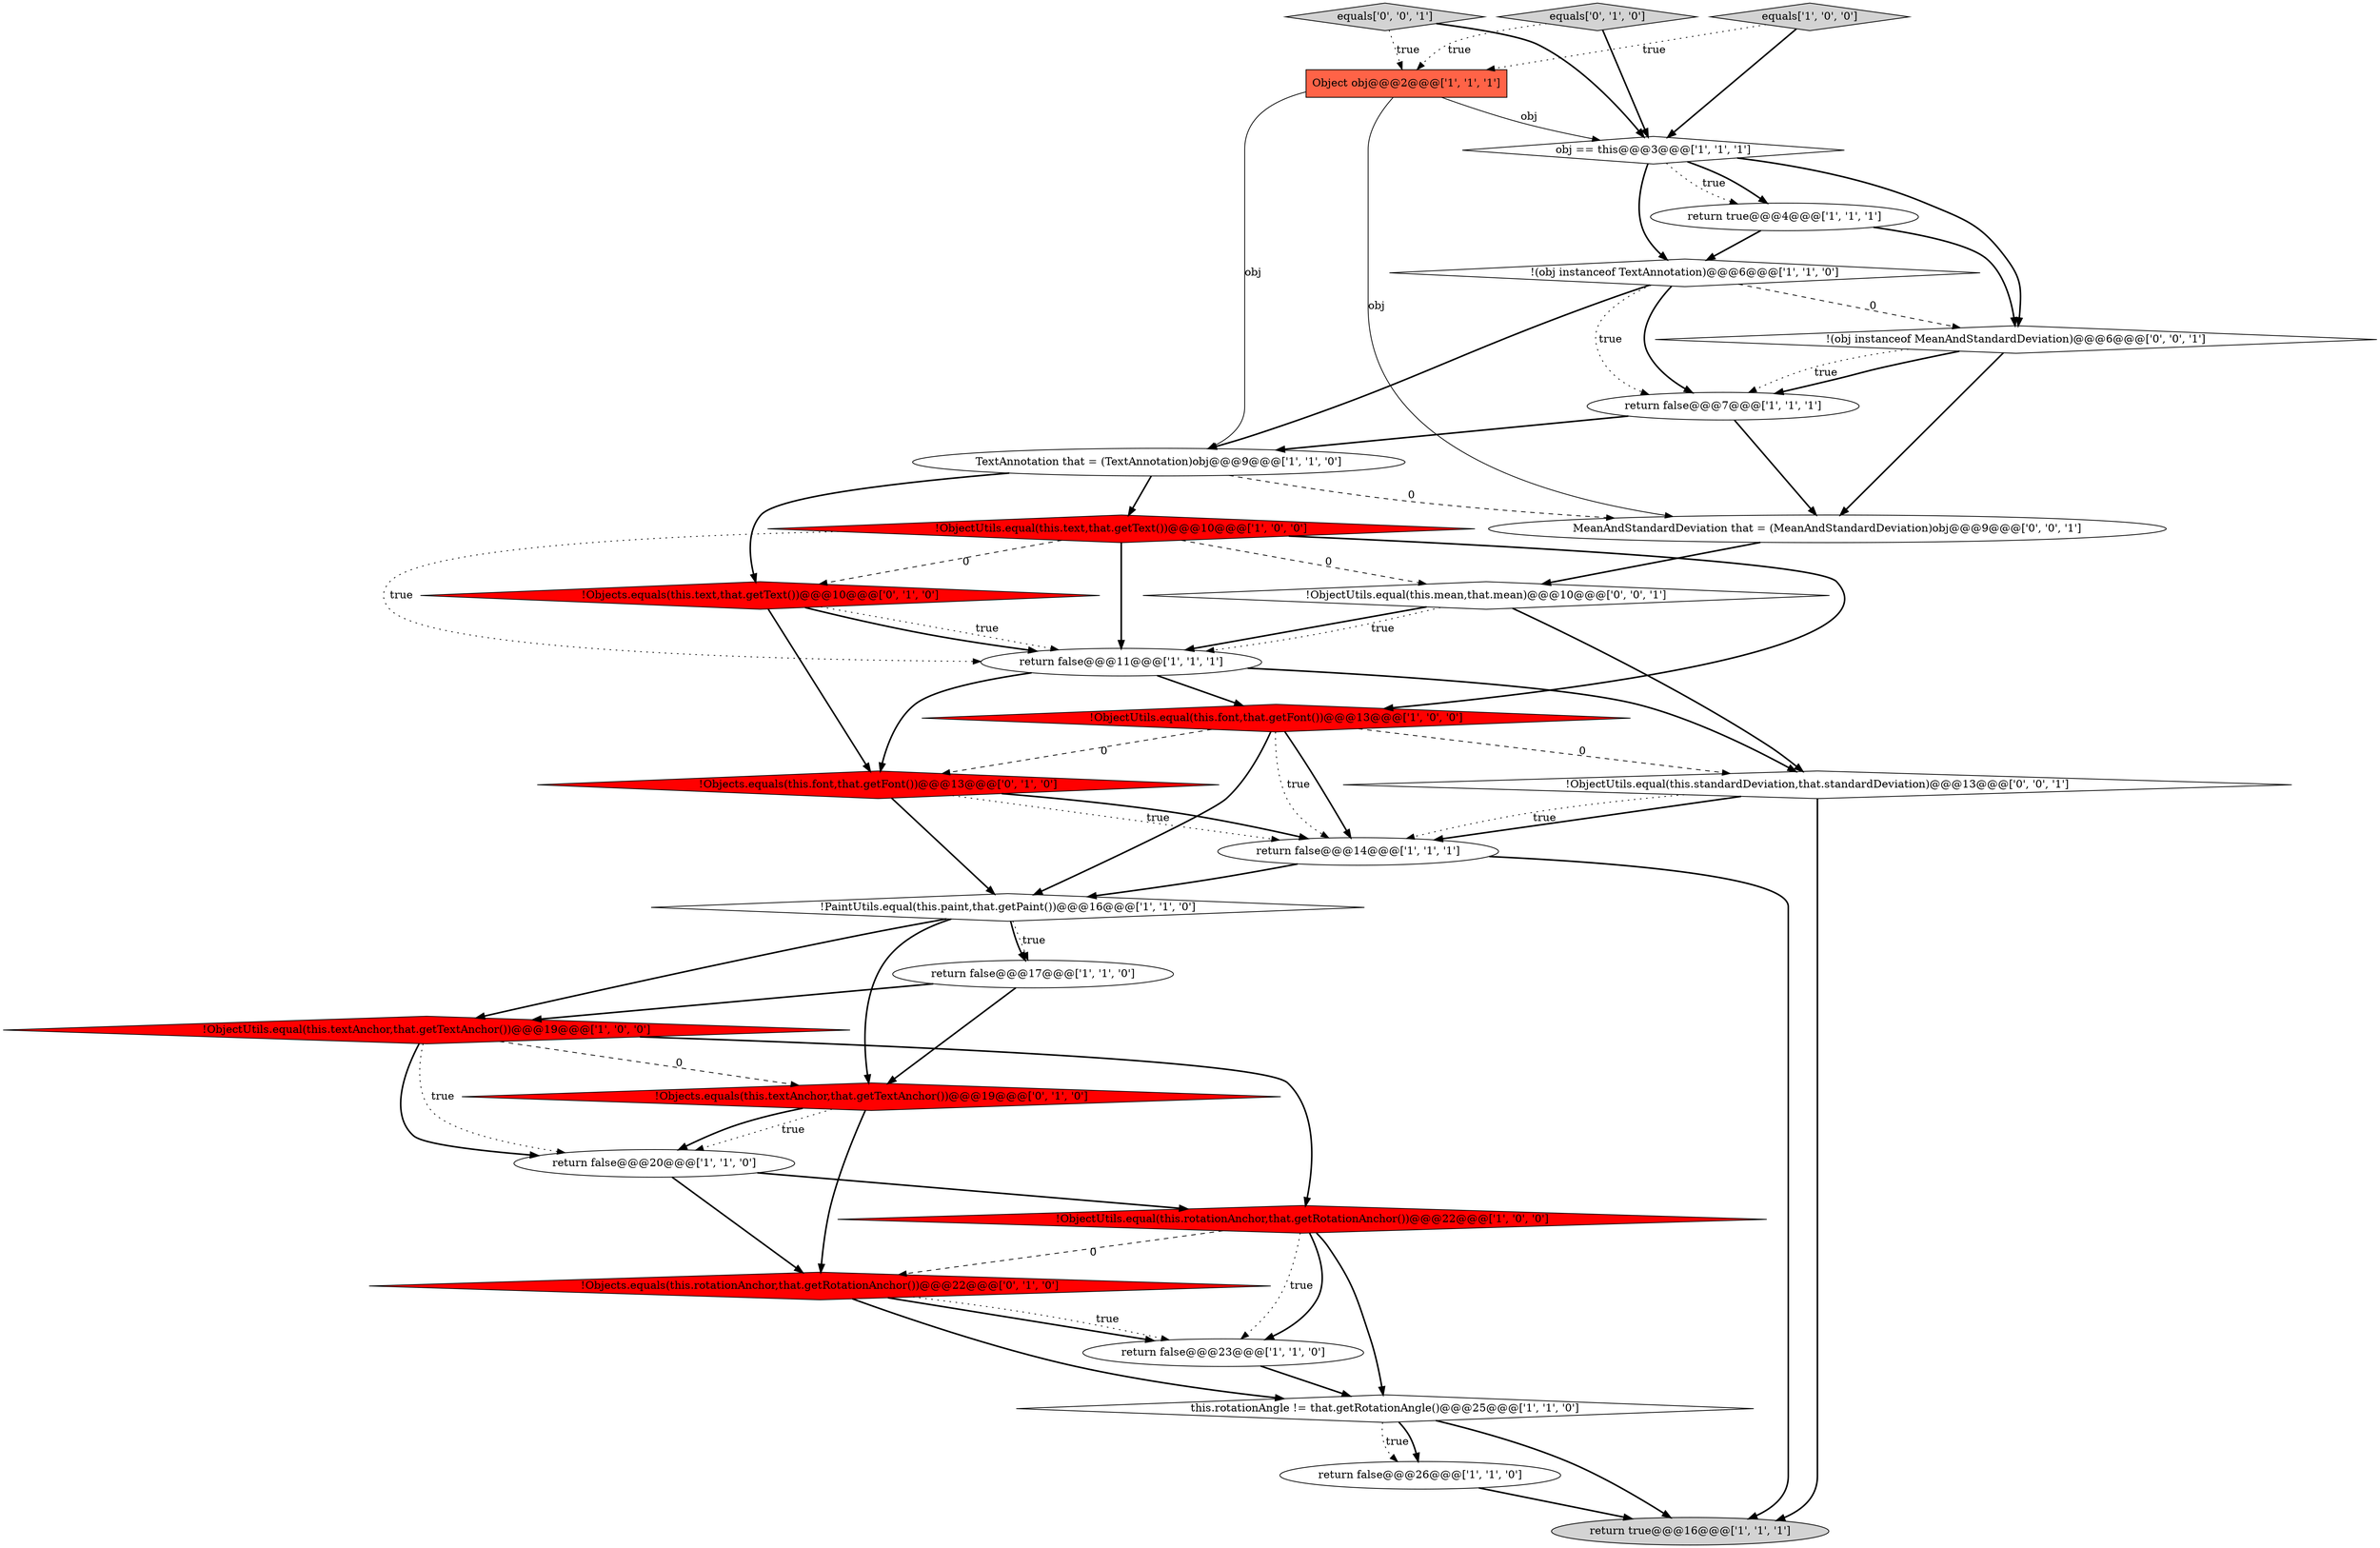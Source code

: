 digraph {
29 [style = filled, label = "!ObjectUtils.equal(this.mean,that.mean)@@@10@@@['0', '0', '1']", fillcolor = white, shape = diamond image = "AAA0AAABBB3BBB"];
2 [style = filled, label = "TextAnnotation that = (TextAnnotation)obj@@@9@@@['1', '1', '0']", fillcolor = white, shape = ellipse image = "AAA0AAABBB1BBB"];
3 [style = filled, label = "!ObjectUtils.equal(this.text,that.getText())@@@10@@@['1', '0', '0']", fillcolor = red, shape = diamond image = "AAA1AAABBB1BBB"];
9 [style = filled, label = "!ObjectUtils.equal(this.textAnchor,that.getTextAnchor())@@@19@@@['1', '0', '0']", fillcolor = red, shape = diamond image = "AAA1AAABBB1BBB"];
11 [style = filled, label = "!ObjectUtils.equal(this.rotationAnchor,that.getRotationAnchor())@@@22@@@['1', '0', '0']", fillcolor = red, shape = diamond image = "AAA1AAABBB1BBB"];
20 [style = filled, label = "!Objects.equals(this.textAnchor,that.getTextAnchor())@@@19@@@['0', '1', '0']", fillcolor = red, shape = diamond image = "AAA1AAABBB2BBB"];
17 [style = filled, label = "!(obj instanceof TextAnnotation)@@@6@@@['1', '1', '0']", fillcolor = white, shape = diamond image = "AAA0AAABBB1BBB"];
7 [style = filled, label = "!ObjectUtils.equal(this.font,that.getFont())@@@13@@@['1', '0', '0']", fillcolor = red, shape = diamond image = "AAA1AAABBB1BBB"];
8 [style = filled, label = "return false@@@17@@@['1', '1', '0']", fillcolor = white, shape = ellipse image = "AAA0AAABBB1BBB"];
1 [style = filled, label = "obj == this@@@3@@@['1', '1', '1']", fillcolor = white, shape = diamond image = "AAA0AAABBB1BBB"];
18 [style = filled, label = "return false@@@20@@@['1', '1', '0']", fillcolor = white, shape = ellipse image = "AAA0AAABBB1BBB"];
13 [style = filled, label = "return false@@@26@@@['1', '1', '0']", fillcolor = white, shape = ellipse image = "AAA0AAABBB1BBB"];
6 [style = filled, label = "this.rotationAngle != that.getRotationAngle()@@@25@@@['1', '1', '0']", fillcolor = white, shape = diamond image = "AAA0AAABBB1BBB"];
15 [style = filled, label = "return false@@@14@@@['1', '1', '1']", fillcolor = white, shape = ellipse image = "AAA0AAABBB1BBB"];
12 [style = filled, label = "return true@@@4@@@['1', '1', '1']", fillcolor = white, shape = ellipse image = "AAA0AAABBB1BBB"];
4 [style = filled, label = "return false@@@7@@@['1', '1', '1']", fillcolor = white, shape = ellipse image = "AAA0AAABBB1BBB"];
10 [style = filled, label = "!PaintUtils.equal(this.paint,that.getPaint())@@@16@@@['1', '1', '0']", fillcolor = white, shape = diamond image = "AAA0AAABBB1BBB"];
27 [style = filled, label = "equals['0', '0', '1']", fillcolor = lightgray, shape = diamond image = "AAA0AAABBB3BBB"];
23 [style = filled, label = "equals['0', '1', '0']", fillcolor = lightgray, shape = diamond image = "AAA0AAABBB2BBB"];
19 [style = filled, label = "return false@@@11@@@['1', '1', '1']", fillcolor = white, shape = ellipse image = "AAA0AAABBB1BBB"];
16 [style = filled, label = "return true@@@16@@@['1', '1', '1']", fillcolor = lightgray, shape = ellipse image = "AAA0AAABBB1BBB"];
26 [style = filled, label = "!ObjectUtils.equal(this.standardDeviation,that.standardDeviation)@@@13@@@['0', '0', '1']", fillcolor = white, shape = diamond image = "AAA0AAABBB3BBB"];
14 [style = filled, label = "Object obj@@@2@@@['1', '1', '1']", fillcolor = tomato, shape = box image = "AAA0AAABBB1BBB"];
22 [style = filled, label = "!Objects.equals(this.rotationAnchor,that.getRotationAnchor())@@@22@@@['0', '1', '0']", fillcolor = red, shape = diamond image = "AAA1AAABBB2BBB"];
28 [style = filled, label = "!(obj instanceof MeanAndStandardDeviation)@@@6@@@['0', '0', '1']", fillcolor = white, shape = diamond image = "AAA0AAABBB3BBB"];
0 [style = filled, label = "equals['1', '0', '0']", fillcolor = lightgray, shape = diamond image = "AAA0AAABBB1BBB"];
5 [style = filled, label = "return false@@@23@@@['1', '1', '0']", fillcolor = white, shape = ellipse image = "AAA0AAABBB1BBB"];
24 [style = filled, label = "!Objects.equals(this.font,that.getFont())@@@13@@@['0', '1', '0']", fillcolor = red, shape = diamond image = "AAA1AAABBB2BBB"];
25 [style = filled, label = "MeanAndStandardDeviation that = (MeanAndStandardDeviation)obj@@@9@@@['0', '0', '1']", fillcolor = white, shape = ellipse image = "AAA0AAABBB3BBB"];
21 [style = filled, label = "!Objects.equals(this.text,that.getText())@@@10@@@['0', '1', '0']", fillcolor = red, shape = diamond image = "AAA1AAABBB2BBB"];
24->10 [style = bold, label=""];
9->20 [style = dashed, label="0"];
3->29 [style = dashed, label="0"];
10->8 [style = dotted, label="true"];
27->14 [style = dotted, label="true"];
14->25 [style = solid, label="obj"];
15->10 [style = bold, label=""];
10->20 [style = bold, label=""];
27->1 [style = bold, label=""];
9->11 [style = bold, label=""];
12->28 [style = bold, label=""];
21->19 [style = bold, label=""];
4->25 [style = bold, label=""];
3->21 [style = dashed, label="0"];
7->10 [style = bold, label=""];
7->24 [style = dashed, label="0"];
17->4 [style = dotted, label="true"];
6->13 [style = dotted, label="true"];
2->3 [style = bold, label=""];
18->11 [style = bold, label=""];
12->17 [style = bold, label=""];
11->6 [style = bold, label=""];
11->22 [style = dashed, label="0"];
11->5 [style = dotted, label="true"];
21->24 [style = bold, label=""];
4->2 [style = bold, label=""];
25->29 [style = bold, label=""];
15->16 [style = bold, label=""];
7->15 [style = dotted, label="true"];
22->5 [style = bold, label=""];
13->16 [style = bold, label=""];
1->17 [style = bold, label=""];
20->22 [style = bold, label=""];
19->24 [style = bold, label=""];
22->5 [style = dotted, label="true"];
29->26 [style = bold, label=""];
20->18 [style = bold, label=""];
17->28 [style = dashed, label="0"];
26->16 [style = bold, label=""];
23->14 [style = dotted, label="true"];
11->5 [style = bold, label=""];
1->28 [style = bold, label=""];
3->19 [style = dotted, label="true"];
18->22 [style = bold, label=""];
9->18 [style = bold, label=""];
8->20 [style = bold, label=""];
5->6 [style = bold, label=""];
17->2 [style = bold, label=""];
3->19 [style = bold, label=""];
3->7 [style = bold, label=""];
10->8 [style = bold, label=""];
29->19 [style = bold, label=""];
6->16 [style = bold, label=""];
2->21 [style = bold, label=""];
0->1 [style = bold, label=""];
19->26 [style = bold, label=""];
6->13 [style = bold, label=""];
21->19 [style = dotted, label="true"];
1->12 [style = dotted, label="true"];
24->15 [style = dotted, label="true"];
26->15 [style = bold, label=""];
8->9 [style = bold, label=""];
26->15 [style = dotted, label="true"];
20->18 [style = dotted, label="true"];
1->12 [style = bold, label=""];
14->1 [style = solid, label="obj"];
9->18 [style = dotted, label="true"];
28->4 [style = dotted, label="true"];
7->15 [style = bold, label=""];
0->14 [style = dotted, label="true"];
22->6 [style = bold, label=""];
10->9 [style = bold, label=""];
23->1 [style = bold, label=""];
28->25 [style = bold, label=""];
2->25 [style = dashed, label="0"];
7->26 [style = dashed, label="0"];
14->2 [style = solid, label="obj"];
19->7 [style = bold, label=""];
17->4 [style = bold, label=""];
28->4 [style = bold, label=""];
29->19 [style = dotted, label="true"];
24->15 [style = bold, label=""];
}
